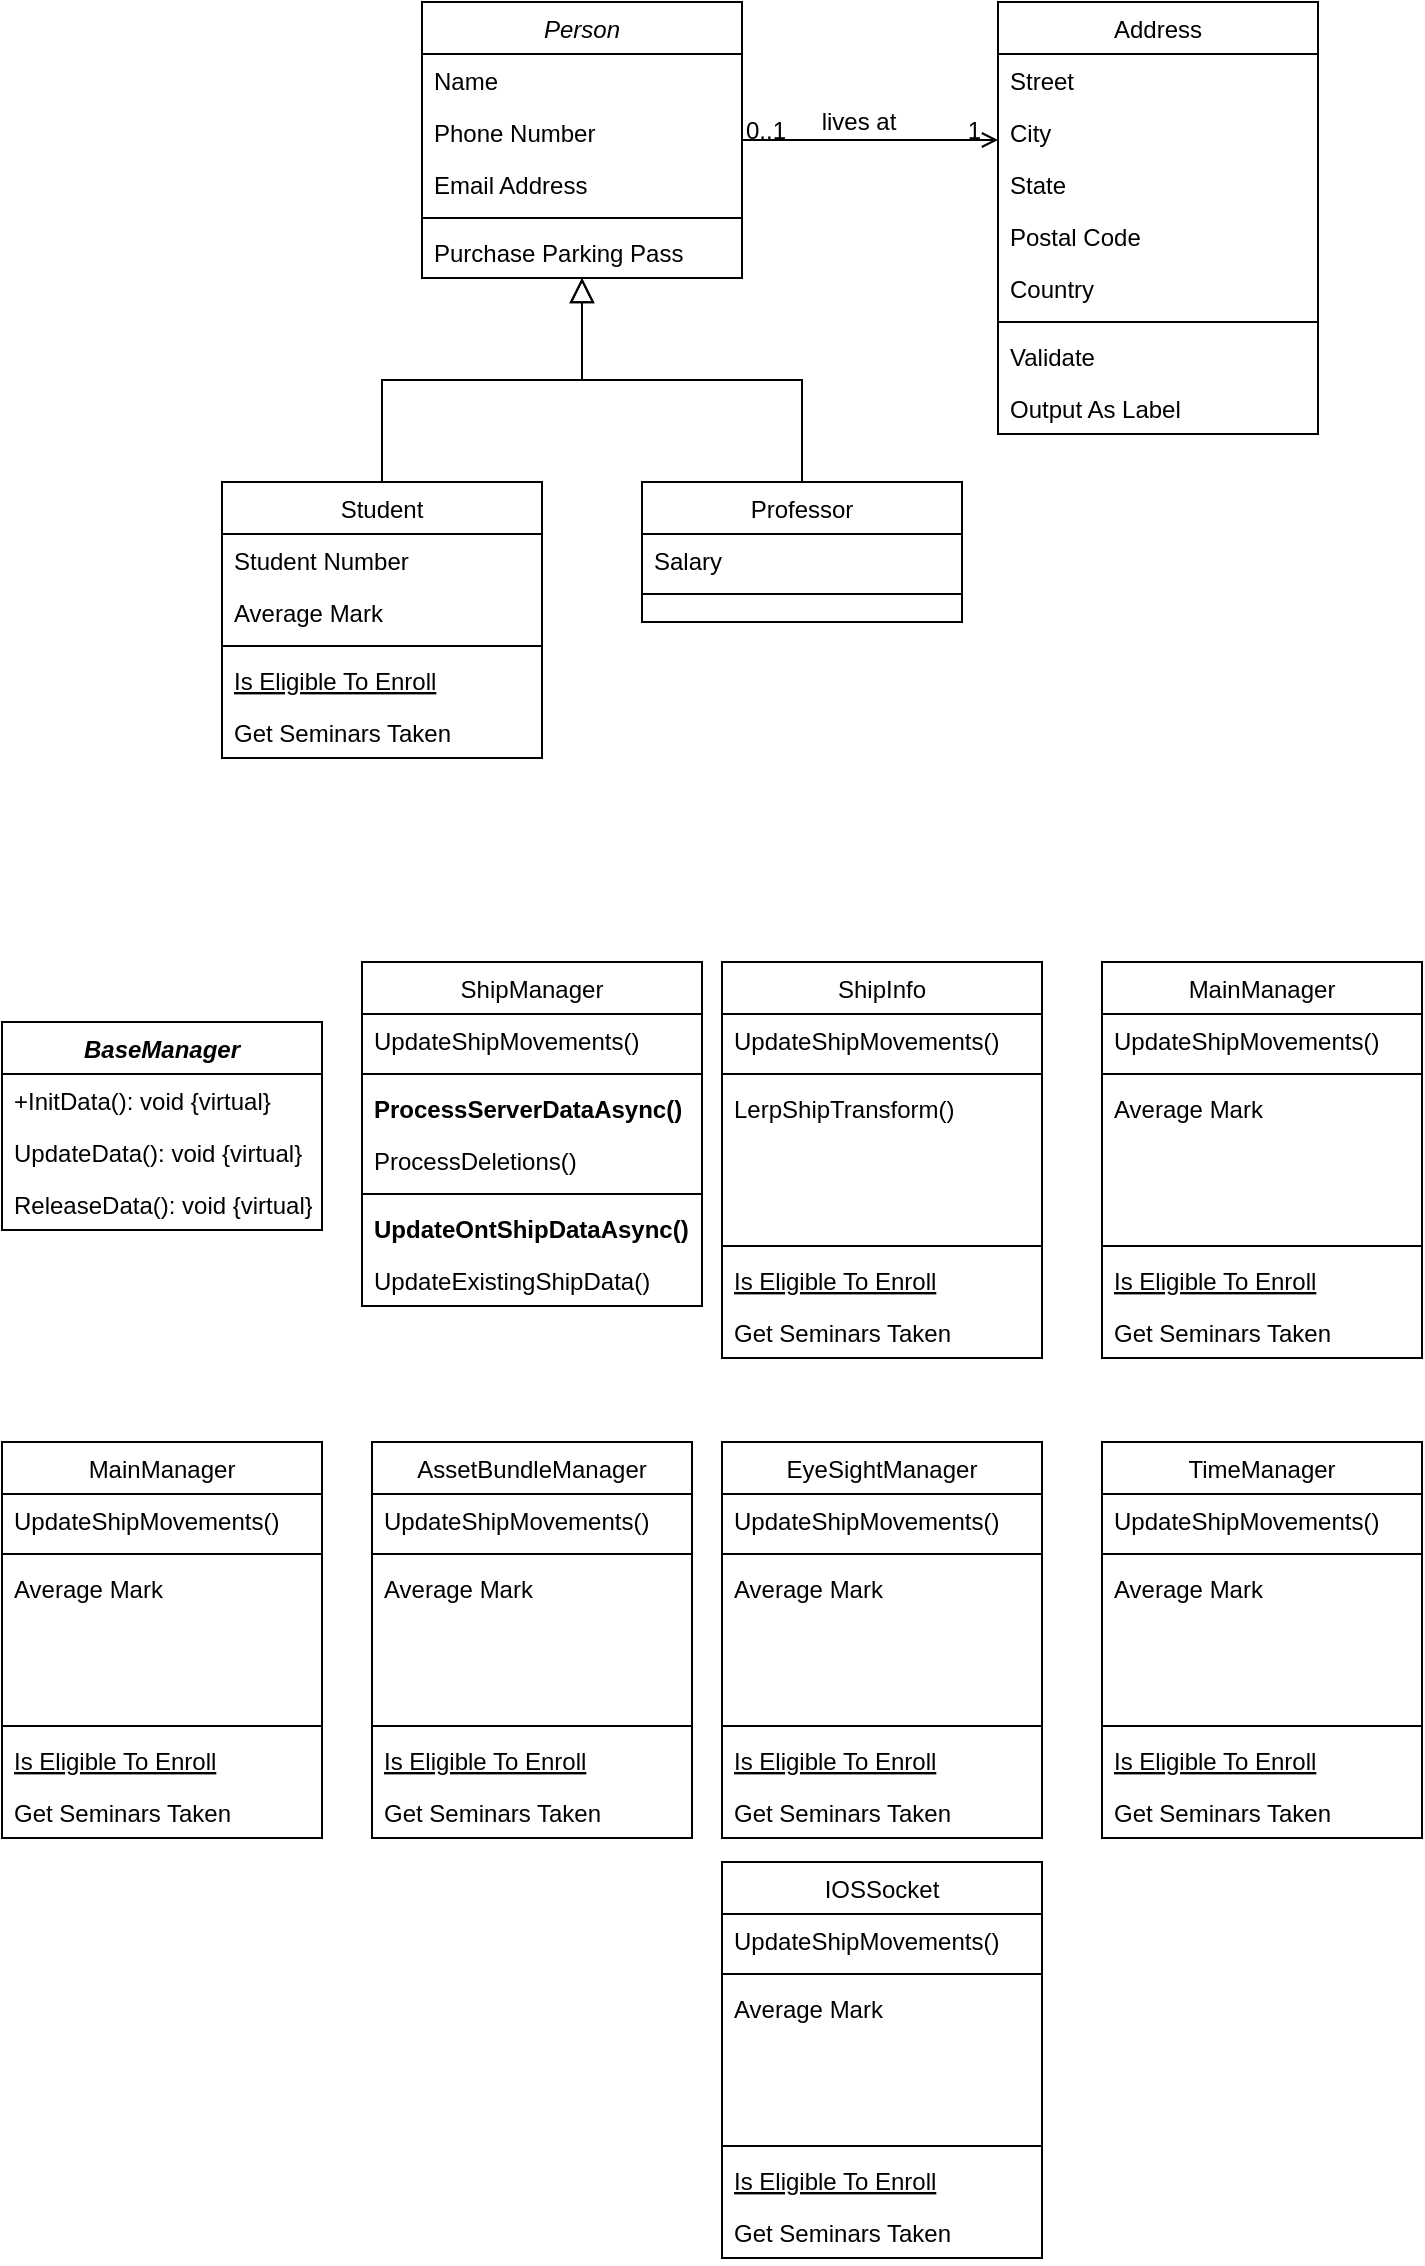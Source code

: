 <mxfile version="26.0.14">
  <diagram id="C5RBs43oDa-KdzZeNtuy" name="Page-1">
    <mxGraphModel dx="901" dy="698" grid="1" gridSize="10" guides="1" tooltips="1" connect="1" arrows="1" fold="1" page="1" pageScale="1" pageWidth="827" pageHeight="1169" math="0" shadow="0">
      <root>
        <mxCell id="WIyWlLk6GJQsqaUBKTNV-0" />
        <mxCell id="WIyWlLk6GJQsqaUBKTNV-1" parent="WIyWlLk6GJQsqaUBKTNV-0" />
        <mxCell id="zkfFHV4jXpPFQw0GAbJ--0" value="Person" style="swimlane;fontStyle=2;align=center;verticalAlign=top;childLayout=stackLayout;horizontal=1;startSize=26;horizontalStack=0;resizeParent=1;resizeLast=0;collapsible=1;marginBottom=0;rounded=0;shadow=0;strokeWidth=1;" parent="WIyWlLk6GJQsqaUBKTNV-1" vertex="1">
          <mxGeometry x="220" y="120" width="160" height="138" as="geometry">
            <mxRectangle x="230" y="140" width="160" height="26" as="alternateBounds" />
          </mxGeometry>
        </mxCell>
        <mxCell id="zkfFHV4jXpPFQw0GAbJ--1" value="Name" style="text;align=left;verticalAlign=top;spacingLeft=4;spacingRight=4;overflow=hidden;rotatable=0;points=[[0,0.5],[1,0.5]];portConstraint=eastwest;" parent="zkfFHV4jXpPFQw0GAbJ--0" vertex="1">
          <mxGeometry y="26" width="160" height="26" as="geometry" />
        </mxCell>
        <mxCell id="zkfFHV4jXpPFQw0GAbJ--2" value="Phone Number" style="text;align=left;verticalAlign=top;spacingLeft=4;spacingRight=4;overflow=hidden;rotatable=0;points=[[0,0.5],[1,0.5]];portConstraint=eastwest;rounded=0;shadow=0;html=0;" parent="zkfFHV4jXpPFQw0GAbJ--0" vertex="1">
          <mxGeometry y="52" width="160" height="26" as="geometry" />
        </mxCell>
        <mxCell id="zkfFHV4jXpPFQw0GAbJ--3" value="Email Address" style="text;align=left;verticalAlign=top;spacingLeft=4;spacingRight=4;overflow=hidden;rotatable=0;points=[[0,0.5],[1,0.5]];portConstraint=eastwest;rounded=0;shadow=0;html=0;" parent="zkfFHV4jXpPFQw0GAbJ--0" vertex="1">
          <mxGeometry y="78" width="160" height="26" as="geometry" />
        </mxCell>
        <mxCell id="zkfFHV4jXpPFQw0GAbJ--4" value="" style="line;html=1;strokeWidth=1;align=left;verticalAlign=middle;spacingTop=-1;spacingLeft=3;spacingRight=3;rotatable=0;labelPosition=right;points=[];portConstraint=eastwest;" parent="zkfFHV4jXpPFQw0GAbJ--0" vertex="1">
          <mxGeometry y="104" width="160" height="8" as="geometry" />
        </mxCell>
        <mxCell id="zkfFHV4jXpPFQw0GAbJ--5" value="Purchase Parking Pass" style="text;align=left;verticalAlign=top;spacingLeft=4;spacingRight=4;overflow=hidden;rotatable=0;points=[[0,0.5],[1,0.5]];portConstraint=eastwest;" parent="zkfFHV4jXpPFQw0GAbJ--0" vertex="1">
          <mxGeometry y="112" width="160" height="26" as="geometry" />
        </mxCell>
        <mxCell id="zkfFHV4jXpPFQw0GAbJ--6" value="Student" style="swimlane;fontStyle=0;align=center;verticalAlign=top;childLayout=stackLayout;horizontal=1;startSize=26;horizontalStack=0;resizeParent=1;resizeLast=0;collapsible=1;marginBottom=0;rounded=0;shadow=0;strokeWidth=1;" parent="WIyWlLk6GJQsqaUBKTNV-1" vertex="1">
          <mxGeometry x="120" y="360" width="160" height="138" as="geometry">
            <mxRectangle x="130" y="380" width="160" height="26" as="alternateBounds" />
          </mxGeometry>
        </mxCell>
        <mxCell id="zkfFHV4jXpPFQw0GAbJ--7" value="Student Number" style="text;align=left;verticalAlign=top;spacingLeft=4;spacingRight=4;overflow=hidden;rotatable=0;points=[[0,0.5],[1,0.5]];portConstraint=eastwest;" parent="zkfFHV4jXpPFQw0GAbJ--6" vertex="1">
          <mxGeometry y="26" width="160" height="26" as="geometry" />
        </mxCell>
        <mxCell id="zkfFHV4jXpPFQw0GAbJ--8" value="Average Mark" style="text;align=left;verticalAlign=top;spacingLeft=4;spacingRight=4;overflow=hidden;rotatable=0;points=[[0,0.5],[1,0.5]];portConstraint=eastwest;rounded=0;shadow=0;html=0;" parent="zkfFHV4jXpPFQw0GAbJ--6" vertex="1">
          <mxGeometry y="52" width="160" height="26" as="geometry" />
        </mxCell>
        <mxCell id="zkfFHV4jXpPFQw0GAbJ--9" value="" style="line;html=1;strokeWidth=1;align=left;verticalAlign=middle;spacingTop=-1;spacingLeft=3;spacingRight=3;rotatable=0;labelPosition=right;points=[];portConstraint=eastwest;" parent="zkfFHV4jXpPFQw0GAbJ--6" vertex="1">
          <mxGeometry y="78" width="160" height="8" as="geometry" />
        </mxCell>
        <mxCell id="zkfFHV4jXpPFQw0GAbJ--10" value="Is Eligible To Enroll" style="text;align=left;verticalAlign=top;spacingLeft=4;spacingRight=4;overflow=hidden;rotatable=0;points=[[0,0.5],[1,0.5]];portConstraint=eastwest;fontStyle=4" parent="zkfFHV4jXpPFQw0GAbJ--6" vertex="1">
          <mxGeometry y="86" width="160" height="26" as="geometry" />
        </mxCell>
        <mxCell id="zkfFHV4jXpPFQw0GAbJ--11" value="Get Seminars Taken" style="text;align=left;verticalAlign=top;spacingLeft=4;spacingRight=4;overflow=hidden;rotatable=0;points=[[0,0.5],[1,0.5]];portConstraint=eastwest;" parent="zkfFHV4jXpPFQw0GAbJ--6" vertex="1">
          <mxGeometry y="112" width="160" height="26" as="geometry" />
        </mxCell>
        <mxCell id="zkfFHV4jXpPFQw0GAbJ--12" value="" style="endArrow=block;endSize=10;endFill=0;shadow=0;strokeWidth=1;rounded=0;curved=0;edgeStyle=elbowEdgeStyle;elbow=vertical;" parent="WIyWlLk6GJQsqaUBKTNV-1" source="zkfFHV4jXpPFQw0GAbJ--6" target="zkfFHV4jXpPFQw0GAbJ--0" edge="1">
          <mxGeometry width="160" relative="1" as="geometry">
            <mxPoint x="200" y="203" as="sourcePoint" />
            <mxPoint x="200" y="203" as="targetPoint" />
          </mxGeometry>
        </mxCell>
        <mxCell id="zkfFHV4jXpPFQw0GAbJ--13" value="Professor" style="swimlane;fontStyle=0;align=center;verticalAlign=top;childLayout=stackLayout;horizontal=1;startSize=26;horizontalStack=0;resizeParent=1;resizeLast=0;collapsible=1;marginBottom=0;rounded=0;shadow=0;strokeWidth=1;" parent="WIyWlLk6GJQsqaUBKTNV-1" vertex="1">
          <mxGeometry x="330" y="360" width="160" height="70" as="geometry">
            <mxRectangle x="340" y="380" width="170" height="26" as="alternateBounds" />
          </mxGeometry>
        </mxCell>
        <mxCell id="zkfFHV4jXpPFQw0GAbJ--14" value="Salary" style="text;align=left;verticalAlign=top;spacingLeft=4;spacingRight=4;overflow=hidden;rotatable=0;points=[[0,0.5],[1,0.5]];portConstraint=eastwest;" parent="zkfFHV4jXpPFQw0GAbJ--13" vertex="1">
          <mxGeometry y="26" width="160" height="26" as="geometry" />
        </mxCell>
        <mxCell id="zkfFHV4jXpPFQw0GAbJ--15" value="" style="line;html=1;strokeWidth=1;align=left;verticalAlign=middle;spacingTop=-1;spacingLeft=3;spacingRight=3;rotatable=0;labelPosition=right;points=[];portConstraint=eastwest;" parent="zkfFHV4jXpPFQw0GAbJ--13" vertex="1">
          <mxGeometry y="52" width="160" height="8" as="geometry" />
        </mxCell>
        <mxCell id="zkfFHV4jXpPFQw0GAbJ--16" value="" style="endArrow=block;endSize=10;endFill=0;shadow=0;strokeWidth=1;rounded=0;curved=0;edgeStyle=elbowEdgeStyle;elbow=vertical;" parent="WIyWlLk6GJQsqaUBKTNV-1" source="zkfFHV4jXpPFQw0GAbJ--13" target="zkfFHV4jXpPFQw0GAbJ--0" edge="1">
          <mxGeometry width="160" relative="1" as="geometry">
            <mxPoint x="210" y="373" as="sourcePoint" />
            <mxPoint x="310" y="271" as="targetPoint" />
          </mxGeometry>
        </mxCell>
        <mxCell id="zkfFHV4jXpPFQw0GAbJ--17" value="Address" style="swimlane;fontStyle=0;align=center;verticalAlign=top;childLayout=stackLayout;horizontal=1;startSize=26;horizontalStack=0;resizeParent=1;resizeLast=0;collapsible=1;marginBottom=0;rounded=0;shadow=0;strokeWidth=1;" parent="WIyWlLk6GJQsqaUBKTNV-1" vertex="1">
          <mxGeometry x="508" y="120" width="160" height="216" as="geometry">
            <mxRectangle x="550" y="140" width="160" height="26" as="alternateBounds" />
          </mxGeometry>
        </mxCell>
        <mxCell id="zkfFHV4jXpPFQw0GAbJ--18" value="Street" style="text;align=left;verticalAlign=top;spacingLeft=4;spacingRight=4;overflow=hidden;rotatable=0;points=[[0,0.5],[1,0.5]];portConstraint=eastwest;" parent="zkfFHV4jXpPFQw0GAbJ--17" vertex="1">
          <mxGeometry y="26" width="160" height="26" as="geometry" />
        </mxCell>
        <mxCell id="zkfFHV4jXpPFQw0GAbJ--19" value="City" style="text;align=left;verticalAlign=top;spacingLeft=4;spacingRight=4;overflow=hidden;rotatable=0;points=[[0,0.5],[1,0.5]];portConstraint=eastwest;rounded=0;shadow=0;html=0;" parent="zkfFHV4jXpPFQw0GAbJ--17" vertex="1">
          <mxGeometry y="52" width="160" height="26" as="geometry" />
        </mxCell>
        <mxCell id="zkfFHV4jXpPFQw0GAbJ--20" value="State" style="text;align=left;verticalAlign=top;spacingLeft=4;spacingRight=4;overflow=hidden;rotatable=0;points=[[0,0.5],[1,0.5]];portConstraint=eastwest;rounded=0;shadow=0;html=0;" parent="zkfFHV4jXpPFQw0GAbJ--17" vertex="1">
          <mxGeometry y="78" width="160" height="26" as="geometry" />
        </mxCell>
        <mxCell id="zkfFHV4jXpPFQw0GAbJ--21" value="Postal Code" style="text;align=left;verticalAlign=top;spacingLeft=4;spacingRight=4;overflow=hidden;rotatable=0;points=[[0,0.5],[1,0.5]];portConstraint=eastwest;rounded=0;shadow=0;html=0;" parent="zkfFHV4jXpPFQw0GAbJ--17" vertex="1">
          <mxGeometry y="104" width="160" height="26" as="geometry" />
        </mxCell>
        <mxCell id="zkfFHV4jXpPFQw0GAbJ--22" value="Country" style="text;align=left;verticalAlign=top;spacingLeft=4;spacingRight=4;overflow=hidden;rotatable=0;points=[[0,0.5],[1,0.5]];portConstraint=eastwest;rounded=0;shadow=0;html=0;" parent="zkfFHV4jXpPFQw0GAbJ--17" vertex="1">
          <mxGeometry y="130" width="160" height="26" as="geometry" />
        </mxCell>
        <mxCell id="zkfFHV4jXpPFQw0GAbJ--23" value="" style="line;html=1;strokeWidth=1;align=left;verticalAlign=middle;spacingTop=-1;spacingLeft=3;spacingRight=3;rotatable=0;labelPosition=right;points=[];portConstraint=eastwest;" parent="zkfFHV4jXpPFQw0GAbJ--17" vertex="1">
          <mxGeometry y="156" width="160" height="8" as="geometry" />
        </mxCell>
        <mxCell id="zkfFHV4jXpPFQw0GAbJ--24" value="Validate" style="text;align=left;verticalAlign=top;spacingLeft=4;spacingRight=4;overflow=hidden;rotatable=0;points=[[0,0.5],[1,0.5]];portConstraint=eastwest;" parent="zkfFHV4jXpPFQw0GAbJ--17" vertex="1">
          <mxGeometry y="164" width="160" height="26" as="geometry" />
        </mxCell>
        <mxCell id="zkfFHV4jXpPFQw0GAbJ--25" value="Output As Label" style="text;align=left;verticalAlign=top;spacingLeft=4;spacingRight=4;overflow=hidden;rotatable=0;points=[[0,0.5],[1,0.5]];portConstraint=eastwest;" parent="zkfFHV4jXpPFQw0GAbJ--17" vertex="1">
          <mxGeometry y="190" width="160" height="26" as="geometry" />
        </mxCell>
        <mxCell id="zkfFHV4jXpPFQw0GAbJ--26" value="" style="endArrow=open;shadow=0;strokeWidth=1;rounded=0;curved=0;endFill=1;edgeStyle=elbowEdgeStyle;elbow=vertical;" parent="WIyWlLk6GJQsqaUBKTNV-1" source="zkfFHV4jXpPFQw0GAbJ--0" target="zkfFHV4jXpPFQw0GAbJ--17" edge="1">
          <mxGeometry x="0.5" y="41" relative="1" as="geometry">
            <mxPoint x="380" y="192" as="sourcePoint" />
            <mxPoint x="540" y="192" as="targetPoint" />
            <mxPoint x="-40" y="32" as="offset" />
          </mxGeometry>
        </mxCell>
        <mxCell id="zkfFHV4jXpPFQw0GAbJ--27" value="0..1" style="resizable=0;align=left;verticalAlign=bottom;labelBackgroundColor=none;fontSize=12;" parent="zkfFHV4jXpPFQw0GAbJ--26" connectable="0" vertex="1">
          <mxGeometry x="-1" relative="1" as="geometry">
            <mxPoint y="4" as="offset" />
          </mxGeometry>
        </mxCell>
        <mxCell id="zkfFHV4jXpPFQw0GAbJ--28" value="1" style="resizable=0;align=right;verticalAlign=bottom;labelBackgroundColor=none;fontSize=12;" parent="zkfFHV4jXpPFQw0GAbJ--26" connectable="0" vertex="1">
          <mxGeometry x="1" relative="1" as="geometry">
            <mxPoint x="-7" y="4" as="offset" />
          </mxGeometry>
        </mxCell>
        <mxCell id="zkfFHV4jXpPFQw0GAbJ--29" value="lives at" style="text;html=1;resizable=0;points=[];;align=center;verticalAlign=middle;labelBackgroundColor=none;rounded=0;shadow=0;strokeWidth=1;fontSize=12;" parent="zkfFHV4jXpPFQw0GAbJ--26" vertex="1" connectable="0">
          <mxGeometry x="0.5" y="49" relative="1" as="geometry">
            <mxPoint x="-38" y="40" as="offset" />
          </mxGeometry>
        </mxCell>
        <mxCell id="Alj4u0pKhrqVnWT4v8zK-0" value="ShipManager" style="swimlane;fontStyle=0;align=center;verticalAlign=top;childLayout=stackLayout;horizontal=1;startSize=26;horizontalStack=0;resizeParent=1;resizeLast=0;collapsible=1;marginBottom=0;rounded=0;shadow=0;strokeWidth=1;" vertex="1" parent="WIyWlLk6GJQsqaUBKTNV-1">
          <mxGeometry x="190" y="600" width="170" height="172" as="geometry">
            <mxRectangle x="130" y="380" width="160" height="26" as="alternateBounds" />
          </mxGeometry>
        </mxCell>
        <mxCell id="Alj4u0pKhrqVnWT4v8zK-1" value="UpdateShipMovements()" style="text;align=left;verticalAlign=top;spacingLeft=4;spacingRight=4;overflow=hidden;rotatable=0;points=[[0,0.5],[1,0.5]];portConstraint=eastwest;" vertex="1" parent="Alj4u0pKhrqVnWT4v8zK-0">
          <mxGeometry y="26" width="170" height="26" as="geometry" />
        </mxCell>
        <mxCell id="Alj4u0pKhrqVnWT4v8zK-22" value="" style="line;html=1;strokeWidth=1;align=left;verticalAlign=middle;spacingTop=-1;spacingLeft=3;spacingRight=3;rotatable=0;labelPosition=right;points=[];portConstraint=eastwest;" vertex="1" parent="Alj4u0pKhrqVnWT4v8zK-0">
          <mxGeometry y="52" width="170" height="8" as="geometry" />
        </mxCell>
        <mxCell id="Alj4u0pKhrqVnWT4v8zK-2" value="ProcessServerDataAsync()" style="text;align=left;verticalAlign=top;spacingLeft=4;spacingRight=4;overflow=hidden;rotatable=0;points=[[0,0.5],[1,0.5]];portConstraint=eastwest;rounded=0;shadow=0;html=0;fontStyle=1" vertex="1" parent="Alj4u0pKhrqVnWT4v8zK-0">
          <mxGeometry y="60" width="170" height="26" as="geometry" />
        </mxCell>
        <mxCell id="Alj4u0pKhrqVnWT4v8zK-15" value="ProcessDeletions()" style="text;align=left;verticalAlign=top;spacingLeft=4;spacingRight=4;overflow=hidden;rotatable=0;points=[[0,0.5],[1,0.5]];portConstraint=eastwest;rounded=0;shadow=0;html=0;" vertex="1" parent="Alj4u0pKhrqVnWT4v8zK-0">
          <mxGeometry y="86" width="170" height="26" as="geometry" />
        </mxCell>
        <mxCell id="Alj4u0pKhrqVnWT4v8zK-3" value="" style="line;html=1;strokeWidth=1;align=left;verticalAlign=middle;spacingTop=-1;spacingLeft=3;spacingRight=3;rotatable=0;labelPosition=right;points=[];portConstraint=eastwest;" vertex="1" parent="Alj4u0pKhrqVnWT4v8zK-0">
          <mxGeometry y="112" width="170" height="8" as="geometry" />
        </mxCell>
        <mxCell id="Alj4u0pKhrqVnWT4v8zK-16" value="UpdateOntShipDataAsync()" style="text;align=left;verticalAlign=top;spacingLeft=4;spacingRight=4;overflow=hidden;rotatable=0;points=[[0,0.5],[1,0.5]];portConstraint=eastwest;rounded=0;shadow=0;html=0;strokeColor=none;fontStyle=1" vertex="1" parent="Alj4u0pKhrqVnWT4v8zK-0">
          <mxGeometry y="120" width="170" height="26" as="geometry" />
        </mxCell>
        <mxCell id="Alj4u0pKhrqVnWT4v8zK-5" value="UpdateExistingShipData()" style="text;align=left;verticalAlign=top;spacingLeft=4;spacingRight=4;overflow=hidden;rotatable=0;points=[[0,0.5],[1,0.5]];portConstraint=eastwest;" vertex="1" parent="Alj4u0pKhrqVnWT4v8zK-0">
          <mxGeometry y="146" width="170" height="26" as="geometry" />
        </mxCell>
        <mxCell id="Alj4u0pKhrqVnWT4v8zK-23" value="ShipInfo" style="swimlane;fontStyle=0;align=center;verticalAlign=top;childLayout=stackLayout;horizontal=1;startSize=26;horizontalStack=0;resizeParent=1;resizeLast=0;collapsible=1;marginBottom=0;rounded=0;shadow=0;strokeWidth=1;" vertex="1" parent="WIyWlLk6GJQsqaUBKTNV-1">
          <mxGeometry x="370" y="600" width="160" height="198" as="geometry">
            <mxRectangle x="370" y="600" width="160" height="26" as="alternateBounds" />
          </mxGeometry>
        </mxCell>
        <mxCell id="Alj4u0pKhrqVnWT4v8zK-24" value="UpdateShipMovements()" style="text;align=left;verticalAlign=top;spacingLeft=4;spacingRight=4;overflow=hidden;rotatable=0;points=[[0,0.5],[1,0.5]];portConstraint=eastwest;" vertex="1" parent="Alj4u0pKhrqVnWT4v8zK-23">
          <mxGeometry y="26" width="160" height="26" as="geometry" />
        </mxCell>
        <mxCell id="Alj4u0pKhrqVnWT4v8zK-25" value="" style="line;html=1;strokeWidth=1;align=left;verticalAlign=middle;spacingTop=-1;spacingLeft=3;spacingRight=3;rotatable=0;labelPosition=right;points=[];portConstraint=eastwest;" vertex="1" parent="Alj4u0pKhrqVnWT4v8zK-23">
          <mxGeometry y="52" width="160" height="8" as="geometry" />
        </mxCell>
        <mxCell id="Alj4u0pKhrqVnWT4v8zK-26" value="LerpShipTransform()" style="text;align=left;verticalAlign=top;spacingLeft=4;spacingRight=4;overflow=hidden;rotatable=0;points=[[0,0.5],[1,0.5]];portConstraint=eastwest;rounded=0;shadow=0;html=0;" vertex="1" parent="Alj4u0pKhrqVnWT4v8zK-23">
          <mxGeometry y="60" width="160" height="26" as="geometry" />
        </mxCell>
        <mxCell id="Alj4u0pKhrqVnWT4v8zK-27" style="text;align=left;verticalAlign=top;spacingLeft=4;spacingRight=4;overflow=hidden;rotatable=0;points=[[0,0.5],[1,0.5]];portConstraint=eastwest;rounded=0;shadow=0;html=0;" vertex="1" parent="Alj4u0pKhrqVnWT4v8zK-23">
          <mxGeometry y="86" width="160" height="26" as="geometry" />
        </mxCell>
        <mxCell id="Alj4u0pKhrqVnWT4v8zK-28" style="text;align=left;verticalAlign=top;spacingLeft=4;spacingRight=4;overflow=hidden;rotatable=0;points=[[0,0.5],[1,0.5]];portConstraint=eastwest;rounded=0;shadow=0;html=0;" vertex="1" parent="Alj4u0pKhrqVnWT4v8zK-23">
          <mxGeometry y="112" width="160" height="26" as="geometry" />
        </mxCell>
        <mxCell id="Alj4u0pKhrqVnWT4v8zK-29" value="" style="line;html=1;strokeWidth=1;align=left;verticalAlign=middle;spacingTop=-1;spacingLeft=3;spacingRight=3;rotatable=0;labelPosition=right;points=[];portConstraint=eastwest;" vertex="1" parent="Alj4u0pKhrqVnWT4v8zK-23">
          <mxGeometry y="138" width="160" height="8" as="geometry" />
        </mxCell>
        <mxCell id="Alj4u0pKhrqVnWT4v8zK-30" value="Is Eligible To Enroll" style="text;align=left;verticalAlign=top;spacingLeft=4;spacingRight=4;overflow=hidden;rotatable=0;points=[[0,0.5],[1,0.5]];portConstraint=eastwest;fontStyle=4" vertex="1" parent="Alj4u0pKhrqVnWT4v8zK-23">
          <mxGeometry y="146" width="160" height="26" as="geometry" />
        </mxCell>
        <mxCell id="Alj4u0pKhrqVnWT4v8zK-31" value="Get Seminars Taken" style="text;align=left;verticalAlign=top;spacingLeft=4;spacingRight=4;overflow=hidden;rotatable=0;points=[[0,0.5],[1,0.5]];portConstraint=eastwest;" vertex="1" parent="Alj4u0pKhrqVnWT4v8zK-23">
          <mxGeometry y="172" width="160" height="26" as="geometry" />
        </mxCell>
        <mxCell id="Alj4u0pKhrqVnWT4v8zK-32" value="MainManager" style="swimlane;fontStyle=0;align=center;verticalAlign=top;childLayout=stackLayout;horizontal=1;startSize=26;horizontalStack=0;resizeParent=1;resizeLast=0;collapsible=1;marginBottom=0;rounded=0;shadow=0;strokeWidth=1;" vertex="1" parent="WIyWlLk6GJQsqaUBKTNV-1">
          <mxGeometry x="560" y="600" width="160" height="198" as="geometry">
            <mxRectangle x="130" y="380" width="160" height="26" as="alternateBounds" />
          </mxGeometry>
        </mxCell>
        <mxCell id="Alj4u0pKhrqVnWT4v8zK-33" value="UpdateShipMovements()" style="text;align=left;verticalAlign=top;spacingLeft=4;spacingRight=4;overflow=hidden;rotatable=0;points=[[0,0.5],[1,0.5]];portConstraint=eastwest;" vertex="1" parent="Alj4u0pKhrqVnWT4v8zK-32">
          <mxGeometry y="26" width="160" height="26" as="geometry" />
        </mxCell>
        <mxCell id="Alj4u0pKhrqVnWT4v8zK-34" value="" style="line;html=1;strokeWidth=1;align=left;verticalAlign=middle;spacingTop=-1;spacingLeft=3;spacingRight=3;rotatable=0;labelPosition=right;points=[];portConstraint=eastwest;" vertex="1" parent="Alj4u0pKhrqVnWT4v8zK-32">
          <mxGeometry y="52" width="160" height="8" as="geometry" />
        </mxCell>
        <mxCell id="Alj4u0pKhrqVnWT4v8zK-35" value="Average Mark" style="text;align=left;verticalAlign=top;spacingLeft=4;spacingRight=4;overflow=hidden;rotatable=0;points=[[0,0.5],[1,0.5]];portConstraint=eastwest;rounded=0;shadow=0;html=0;" vertex="1" parent="Alj4u0pKhrqVnWT4v8zK-32">
          <mxGeometry y="60" width="160" height="26" as="geometry" />
        </mxCell>
        <mxCell id="Alj4u0pKhrqVnWT4v8zK-36" style="text;align=left;verticalAlign=top;spacingLeft=4;spacingRight=4;overflow=hidden;rotatable=0;points=[[0,0.5],[1,0.5]];portConstraint=eastwest;rounded=0;shadow=0;html=0;" vertex="1" parent="Alj4u0pKhrqVnWT4v8zK-32">
          <mxGeometry y="86" width="160" height="26" as="geometry" />
        </mxCell>
        <mxCell id="Alj4u0pKhrqVnWT4v8zK-37" style="text;align=left;verticalAlign=top;spacingLeft=4;spacingRight=4;overflow=hidden;rotatable=0;points=[[0,0.5],[1,0.5]];portConstraint=eastwest;rounded=0;shadow=0;html=0;" vertex="1" parent="Alj4u0pKhrqVnWT4v8zK-32">
          <mxGeometry y="112" width="160" height="26" as="geometry" />
        </mxCell>
        <mxCell id="Alj4u0pKhrqVnWT4v8zK-38" value="" style="line;html=1;strokeWidth=1;align=left;verticalAlign=middle;spacingTop=-1;spacingLeft=3;spacingRight=3;rotatable=0;labelPosition=right;points=[];portConstraint=eastwest;" vertex="1" parent="Alj4u0pKhrqVnWT4v8zK-32">
          <mxGeometry y="138" width="160" height="8" as="geometry" />
        </mxCell>
        <mxCell id="Alj4u0pKhrqVnWT4v8zK-39" value="Is Eligible To Enroll" style="text;align=left;verticalAlign=top;spacingLeft=4;spacingRight=4;overflow=hidden;rotatable=0;points=[[0,0.5],[1,0.5]];portConstraint=eastwest;fontStyle=4" vertex="1" parent="Alj4u0pKhrqVnWT4v8zK-32">
          <mxGeometry y="146" width="160" height="26" as="geometry" />
        </mxCell>
        <mxCell id="Alj4u0pKhrqVnWT4v8zK-40" value="Get Seminars Taken" style="text;align=left;verticalAlign=top;spacingLeft=4;spacingRight=4;overflow=hidden;rotatable=0;points=[[0,0.5],[1,0.5]];portConstraint=eastwest;" vertex="1" parent="Alj4u0pKhrqVnWT4v8zK-32">
          <mxGeometry y="172" width="160" height="26" as="geometry" />
        </mxCell>
        <mxCell id="Alj4u0pKhrqVnWT4v8zK-43" value="BaseManager" style="swimlane;fontStyle=3;align=center;verticalAlign=top;childLayout=stackLayout;horizontal=1;startSize=26;horizontalStack=0;resizeParent=1;resizeLast=0;collapsible=1;marginBottom=0;rounded=0;shadow=0;strokeWidth=1;" vertex="1" parent="WIyWlLk6GJQsqaUBKTNV-1">
          <mxGeometry x="10" y="630" width="160" height="104" as="geometry">
            <mxRectangle x="130" y="380" width="160" height="26" as="alternateBounds" />
          </mxGeometry>
        </mxCell>
        <mxCell id="Alj4u0pKhrqVnWT4v8zK-44" value="+InitData(): void {virtual} " style="text;align=left;verticalAlign=top;spacingLeft=4;spacingRight=4;overflow=hidden;rotatable=0;points=[[0,0.5],[1,0.5]];portConstraint=eastwest;" vertex="1" parent="Alj4u0pKhrqVnWT4v8zK-43">
          <mxGeometry y="26" width="160" height="26" as="geometry" />
        </mxCell>
        <mxCell id="Alj4u0pKhrqVnWT4v8zK-46" value="UpdateData(): void {virtual}" style="text;align=left;verticalAlign=top;spacingLeft=4;spacingRight=4;overflow=hidden;rotatable=0;points=[[0,0.5],[1,0.5]];portConstraint=eastwest;rounded=0;shadow=0;html=0;" vertex="1" parent="Alj4u0pKhrqVnWT4v8zK-43">
          <mxGeometry y="52" width="160" height="26" as="geometry" />
        </mxCell>
        <mxCell id="Alj4u0pKhrqVnWT4v8zK-51" value="ReleaseData(): void {virtual}" style="text;align=left;verticalAlign=top;spacingLeft=4;spacingRight=4;overflow=hidden;rotatable=0;points=[[0,0.5],[1,0.5]];portConstraint=eastwest;" vertex="1" parent="Alj4u0pKhrqVnWT4v8zK-43">
          <mxGeometry y="78" width="160" height="26" as="geometry" />
        </mxCell>
        <mxCell id="Alj4u0pKhrqVnWT4v8zK-52" value="MainManager" style="swimlane;fontStyle=0;align=center;verticalAlign=top;childLayout=stackLayout;horizontal=1;startSize=26;horizontalStack=0;resizeParent=1;resizeLast=0;collapsible=1;marginBottom=0;rounded=0;shadow=0;strokeWidth=1;" vertex="1" parent="WIyWlLk6GJQsqaUBKTNV-1">
          <mxGeometry x="10" y="840" width="160" height="198" as="geometry">
            <mxRectangle x="130" y="380" width="160" height="26" as="alternateBounds" />
          </mxGeometry>
        </mxCell>
        <mxCell id="Alj4u0pKhrqVnWT4v8zK-53" value="UpdateShipMovements()" style="text;align=left;verticalAlign=top;spacingLeft=4;spacingRight=4;overflow=hidden;rotatable=0;points=[[0,0.5],[1,0.5]];portConstraint=eastwest;" vertex="1" parent="Alj4u0pKhrqVnWT4v8zK-52">
          <mxGeometry y="26" width="160" height="26" as="geometry" />
        </mxCell>
        <mxCell id="Alj4u0pKhrqVnWT4v8zK-54" value="" style="line;html=1;strokeWidth=1;align=left;verticalAlign=middle;spacingTop=-1;spacingLeft=3;spacingRight=3;rotatable=0;labelPosition=right;points=[];portConstraint=eastwest;" vertex="1" parent="Alj4u0pKhrqVnWT4v8zK-52">
          <mxGeometry y="52" width="160" height="8" as="geometry" />
        </mxCell>
        <mxCell id="Alj4u0pKhrqVnWT4v8zK-55" value="Average Mark" style="text;align=left;verticalAlign=top;spacingLeft=4;spacingRight=4;overflow=hidden;rotatable=0;points=[[0,0.5],[1,0.5]];portConstraint=eastwest;rounded=0;shadow=0;html=0;" vertex="1" parent="Alj4u0pKhrqVnWT4v8zK-52">
          <mxGeometry y="60" width="160" height="26" as="geometry" />
        </mxCell>
        <mxCell id="Alj4u0pKhrqVnWT4v8zK-56" style="text;align=left;verticalAlign=top;spacingLeft=4;spacingRight=4;overflow=hidden;rotatable=0;points=[[0,0.5],[1,0.5]];portConstraint=eastwest;rounded=0;shadow=0;html=0;" vertex="1" parent="Alj4u0pKhrqVnWT4v8zK-52">
          <mxGeometry y="86" width="160" height="26" as="geometry" />
        </mxCell>
        <mxCell id="Alj4u0pKhrqVnWT4v8zK-57" style="text;align=left;verticalAlign=top;spacingLeft=4;spacingRight=4;overflow=hidden;rotatable=0;points=[[0,0.5],[1,0.5]];portConstraint=eastwest;rounded=0;shadow=0;html=0;" vertex="1" parent="Alj4u0pKhrqVnWT4v8zK-52">
          <mxGeometry y="112" width="160" height="26" as="geometry" />
        </mxCell>
        <mxCell id="Alj4u0pKhrqVnWT4v8zK-58" value="" style="line;html=1;strokeWidth=1;align=left;verticalAlign=middle;spacingTop=-1;spacingLeft=3;spacingRight=3;rotatable=0;labelPosition=right;points=[];portConstraint=eastwest;" vertex="1" parent="Alj4u0pKhrqVnWT4v8zK-52">
          <mxGeometry y="138" width="160" height="8" as="geometry" />
        </mxCell>
        <mxCell id="Alj4u0pKhrqVnWT4v8zK-59" value="Is Eligible To Enroll" style="text;align=left;verticalAlign=top;spacingLeft=4;spacingRight=4;overflow=hidden;rotatable=0;points=[[0,0.5],[1,0.5]];portConstraint=eastwest;fontStyle=4" vertex="1" parent="Alj4u0pKhrqVnWT4v8zK-52">
          <mxGeometry y="146" width="160" height="26" as="geometry" />
        </mxCell>
        <mxCell id="Alj4u0pKhrqVnWT4v8zK-60" value="Get Seminars Taken" style="text;align=left;verticalAlign=top;spacingLeft=4;spacingRight=4;overflow=hidden;rotatable=0;points=[[0,0.5],[1,0.5]];portConstraint=eastwest;" vertex="1" parent="Alj4u0pKhrqVnWT4v8zK-52">
          <mxGeometry y="172" width="160" height="26" as="geometry" />
        </mxCell>
        <mxCell id="Alj4u0pKhrqVnWT4v8zK-61" value="AssetBundleManager" style="swimlane;fontStyle=0;align=center;verticalAlign=top;childLayout=stackLayout;horizontal=1;startSize=26;horizontalStack=0;resizeParent=1;resizeLast=0;collapsible=1;marginBottom=0;rounded=0;shadow=0;strokeWidth=1;" vertex="1" parent="WIyWlLk6GJQsqaUBKTNV-1">
          <mxGeometry x="195" y="840" width="160" height="198" as="geometry">
            <mxRectangle x="130" y="380" width="160" height="26" as="alternateBounds" />
          </mxGeometry>
        </mxCell>
        <mxCell id="Alj4u0pKhrqVnWT4v8zK-62" value="UpdateShipMovements()" style="text;align=left;verticalAlign=top;spacingLeft=4;spacingRight=4;overflow=hidden;rotatable=0;points=[[0,0.5],[1,0.5]];portConstraint=eastwest;" vertex="1" parent="Alj4u0pKhrqVnWT4v8zK-61">
          <mxGeometry y="26" width="160" height="26" as="geometry" />
        </mxCell>
        <mxCell id="Alj4u0pKhrqVnWT4v8zK-63" value="" style="line;html=1;strokeWidth=1;align=left;verticalAlign=middle;spacingTop=-1;spacingLeft=3;spacingRight=3;rotatable=0;labelPosition=right;points=[];portConstraint=eastwest;" vertex="1" parent="Alj4u0pKhrqVnWT4v8zK-61">
          <mxGeometry y="52" width="160" height="8" as="geometry" />
        </mxCell>
        <mxCell id="Alj4u0pKhrqVnWT4v8zK-64" value="Average Mark" style="text;align=left;verticalAlign=top;spacingLeft=4;spacingRight=4;overflow=hidden;rotatable=0;points=[[0,0.5],[1,0.5]];portConstraint=eastwest;rounded=0;shadow=0;html=0;" vertex="1" parent="Alj4u0pKhrqVnWT4v8zK-61">
          <mxGeometry y="60" width="160" height="26" as="geometry" />
        </mxCell>
        <mxCell id="Alj4u0pKhrqVnWT4v8zK-65" style="text;align=left;verticalAlign=top;spacingLeft=4;spacingRight=4;overflow=hidden;rotatable=0;points=[[0,0.5],[1,0.5]];portConstraint=eastwest;rounded=0;shadow=0;html=0;" vertex="1" parent="Alj4u0pKhrqVnWT4v8zK-61">
          <mxGeometry y="86" width="160" height="26" as="geometry" />
        </mxCell>
        <mxCell id="Alj4u0pKhrqVnWT4v8zK-66" style="text;align=left;verticalAlign=top;spacingLeft=4;spacingRight=4;overflow=hidden;rotatable=0;points=[[0,0.5],[1,0.5]];portConstraint=eastwest;rounded=0;shadow=0;html=0;" vertex="1" parent="Alj4u0pKhrqVnWT4v8zK-61">
          <mxGeometry y="112" width="160" height="26" as="geometry" />
        </mxCell>
        <mxCell id="Alj4u0pKhrqVnWT4v8zK-67" value="" style="line;html=1;strokeWidth=1;align=left;verticalAlign=middle;spacingTop=-1;spacingLeft=3;spacingRight=3;rotatable=0;labelPosition=right;points=[];portConstraint=eastwest;" vertex="1" parent="Alj4u0pKhrqVnWT4v8zK-61">
          <mxGeometry y="138" width="160" height="8" as="geometry" />
        </mxCell>
        <mxCell id="Alj4u0pKhrqVnWT4v8zK-68" value="Is Eligible To Enroll" style="text;align=left;verticalAlign=top;spacingLeft=4;spacingRight=4;overflow=hidden;rotatable=0;points=[[0,0.5],[1,0.5]];portConstraint=eastwest;fontStyle=4" vertex="1" parent="Alj4u0pKhrqVnWT4v8zK-61">
          <mxGeometry y="146" width="160" height="26" as="geometry" />
        </mxCell>
        <mxCell id="Alj4u0pKhrqVnWT4v8zK-69" value="Get Seminars Taken" style="text;align=left;verticalAlign=top;spacingLeft=4;spacingRight=4;overflow=hidden;rotatable=0;points=[[0,0.5],[1,0.5]];portConstraint=eastwest;" vertex="1" parent="Alj4u0pKhrqVnWT4v8zK-61">
          <mxGeometry y="172" width="160" height="26" as="geometry" />
        </mxCell>
        <mxCell id="Alj4u0pKhrqVnWT4v8zK-70" value="EyeSightManager" style="swimlane;fontStyle=0;align=center;verticalAlign=top;childLayout=stackLayout;horizontal=1;startSize=26;horizontalStack=0;resizeParent=1;resizeLast=0;collapsible=1;marginBottom=0;rounded=0;shadow=0;strokeWidth=1;" vertex="1" parent="WIyWlLk6GJQsqaUBKTNV-1">
          <mxGeometry x="370" y="840" width="160" height="198" as="geometry">
            <mxRectangle x="130" y="380" width="160" height="26" as="alternateBounds" />
          </mxGeometry>
        </mxCell>
        <mxCell id="Alj4u0pKhrqVnWT4v8zK-71" value="UpdateShipMovements()" style="text;align=left;verticalAlign=top;spacingLeft=4;spacingRight=4;overflow=hidden;rotatable=0;points=[[0,0.5],[1,0.5]];portConstraint=eastwest;" vertex="1" parent="Alj4u0pKhrqVnWT4v8zK-70">
          <mxGeometry y="26" width="160" height="26" as="geometry" />
        </mxCell>
        <mxCell id="Alj4u0pKhrqVnWT4v8zK-72" value="" style="line;html=1;strokeWidth=1;align=left;verticalAlign=middle;spacingTop=-1;spacingLeft=3;spacingRight=3;rotatable=0;labelPosition=right;points=[];portConstraint=eastwest;" vertex="1" parent="Alj4u0pKhrqVnWT4v8zK-70">
          <mxGeometry y="52" width="160" height="8" as="geometry" />
        </mxCell>
        <mxCell id="Alj4u0pKhrqVnWT4v8zK-73" value="Average Mark" style="text;align=left;verticalAlign=top;spacingLeft=4;spacingRight=4;overflow=hidden;rotatable=0;points=[[0,0.5],[1,0.5]];portConstraint=eastwest;rounded=0;shadow=0;html=0;" vertex="1" parent="Alj4u0pKhrqVnWT4v8zK-70">
          <mxGeometry y="60" width="160" height="26" as="geometry" />
        </mxCell>
        <mxCell id="Alj4u0pKhrqVnWT4v8zK-74" style="text;align=left;verticalAlign=top;spacingLeft=4;spacingRight=4;overflow=hidden;rotatable=0;points=[[0,0.5],[1,0.5]];portConstraint=eastwest;rounded=0;shadow=0;html=0;" vertex="1" parent="Alj4u0pKhrqVnWT4v8zK-70">
          <mxGeometry y="86" width="160" height="26" as="geometry" />
        </mxCell>
        <mxCell id="Alj4u0pKhrqVnWT4v8zK-75" style="text;align=left;verticalAlign=top;spacingLeft=4;spacingRight=4;overflow=hidden;rotatable=0;points=[[0,0.5],[1,0.5]];portConstraint=eastwest;rounded=0;shadow=0;html=0;" vertex="1" parent="Alj4u0pKhrqVnWT4v8zK-70">
          <mxGeometry y="112" width="160" height="26" as="geometry" />
        </mxCell>
        <mxCell id="Alj4u0pKhrqVnWT4v8zK-76" value="" style="line;html=1;strokeWidth=1;align=left;verticalAlign=middle;spacingTop=-1;spacingLeft=3;spacingRight=3;rotatable=0;labelPosition=right;points=[];portConstraint=eastwest;" vertex="1" parent="Alj4u0pKhrqVnWT4v8zK-70">
          <mxGeometry y="138" width="160" height="8" as="geometry" />
        </mxCell>
        <mxCell id="Alj4u0pKhrqVnWT4v8zK-77" value="Is Eligible To Enroll" style="text;align=left;verticalAlign=top;spacingLeft=4;spacingRight=4;overflow=hidden;rotatable=0;points=[[0,0.5],[1,0.5]];portConstraint=eastwest;fontStyle=4" vertex="1" parent="Alj4u0pKhrqVnWT4v8zK-70">
          <mxGeometry y="146" width="160" height="26" as="geometry" />
        </mxCell>
        <mxCell id="Alj4u0pKhrqVnWT4v8zK-78" value="Get Seminars Taken" style="text;align=left;verticalAlign=top;spacingLeft=4;spacingRight=4;overflow=hidden;rotatable=0;points=[[0,0.5],[1,0.5]];portConstraint=eastwest;" vertex="1" parent="Alj4u0pKhrqVnWT4v8zK-70">
          <mxGeometry y="172" width="160" height="26" as="geometry" />
        </mxCell>
        <mxCell id="Alj4u0pKhrqVnWT4v8zK-79" value="TimeManager" style="swimlane;fontStyle=0;align=center;verticalAlign=top;childLayout=stackLayout;horizontal=1;startSize=26;horizontalStack=0;resizeParent=1;resizeLast=0;collapsible=1;marginBottom=0;rounded=0;shadow=0;strokeWidth=1;" vertex="1" parent="WIyWlLk6GJQsqaUBKTNV-1">
          <mxGeometry x="560" y="840" width="160" height="198" as="geometry">
            <mxRectangle x="130" y="380" width="160" height="26" as="alternateBounds" />
          </mxGeometry>
        </mxCell>
        <mxCell id="Alj4u0pKhrqVnWT4v8zK-80" value="UpdateShipMovements()" style="text;align=left;verticalAlign=top;spacingLeft=4;spacingRight=4;overflow=hidden;rotatable=0;points=[[0,0.5],[1,0.5]];portConstraint=eastwest;" vertex="1" parent="Alj4u0pKhrqVnWT4v8zK-79">
          <mxGeometry y="26" width="160" height="26" as="geometry" />
        </mxCell>
        <mxCell id="Alj4u0pKhrqVnWT4v8zK-81" value="" style="line;html=1;strokeWidth=1;align=left;verticalAlign=middle;spacingTop=-1;spacingLeft=3;spacingRight=3;rotatable=0;labelPosition=right;points=[];portConstraint=eastwest;" vertex="1" parent="Alj4u0pKhrqVnWT4v8zK-79">
          <mxGeometry y="52" width="160" height="8" as="geometry" />
        </mxCell>
        <mxCell id="Alj4u0pKhrqVnWT4v8zK-82" value="Average Mark" style="text;align=left;verticalAlign=top;spacingLeft=4;spacingRight=4;overflow=hidden;rotatable=0;points=[[0,0.5],[1,0.5]];portConstraint=eastwest;rounded=0;shadow=0;html=0;" vertex="1" parent="Alj4u0pKhrqVnWT4v8zK-79">
          <mxGeometry y="60" width="160" height="26" as="geometry" />
        </mxCell>
        <mxCell id="Alj4u0pKhrqVnWT4v8zK-83" style="text;align=left;verticalAlign=top;spacingLeft=4;spacingRight=4;overflow=hidden;rotatable=0;points=[[0,0.5],[1,0.5]];portConstraint=eastwest;rounded=0;shadow=0;html=0;" vertex="1" parent="Alj4u0pKhrqVnWT4v8zK-79">
          <mxGeometry y="86" width="160" height="26" as="geometry" />
        </mxCell>
        <mxCell id="Alj4u0pKhrqVnWT4v8zK-84" style="text;align=left;verticalAlign=top;spacingLeft=4;spacingRight=4;overflow=hidden;rotatable=0;points=[[0,0.5],[1,0.5]];portConstraint=eastwest;rounded=0;shadow=0;html=0;" vertex="1" parent="Alj4u0pKhrqVnWT4v8zK-79">
          <mxGeometry y="112" width="160" height="26" as="geometry" />
        </mxCell>
        <mxCell id="Alj4u0pKhrqVnWT4v8zK-85" value="" style="line;html=1;strokeWidth=1;align=left;verticalAlign=middle;spacingTop=-1;spacingLeft=3;spacingRight=3;rotatable=0;labelPosition=right;points=[];portConstraint=eastwest;" vertex="1" parent="Alj4u0pKhrqVnWT4v8zK-79">
          <mxGeometry y="138" width="160" height="8" as="geometry" />
        </mxCell>
        <mxCell id="Alj4u0pKhrqVnWT4v8zK-86" value="Is Eligible To Enroll" style="text;align=left;verticalAlign=top;spacingLeft=4;spacingRight=4;overflow=hidden;rotatable=0;points=[[0,0.5],[1,0.5]];portConstraint=eastwest;fontStyle=4" vertex="1" parent="Alj4u0pKhrqVnWT4v8zK-79">
          <mxGeometry y="146" width="160" height="26" as="geometry" />
        </mxCell>
        <mxCell id="Alj4u0pKhrqVnWT4v8zK-87" value="Get Seminars Taken" style="text;align=left;verticalAlign=top;spacingLeft=4;spacingRight=4;overflow=hidden;rotatable=0;points=[[0,0.5],[1,0.5]];portConstraint=eastwest;" vertex="1" parent="Alj4u0pKhrqVnWT4v8zK-79">
          <mxGeometry y="172" width="160" height="26" as="geometry" />
        </mxCell>
        <mxCell id="Alj4u0pKhrqVnWT4v8zK-103" value="IOSSocket" style="swimlane;fontStyle=0;align=center;verticalAlign=top;childLayout=stackLayout;horizontal=1;startSize=26;horizontalStack=0;resizeParent=1;resizeLast=0;collapsible=1;marginBottom=0;rounded=0;shadow=0;strokeWidth=1;" vertex="1" parent="WIyWlLk6GJQsqaUBKTNV-1">
          <mxGeometry x="370" y="1050" width="160" height="198" as="geometry">
            <mxRectangle x="130" y="380" width="160" height="26" as="alternateBounds" />
          </mxGeometry>
        </mxCell>
        <mxCell id="Alj4u0pKhrqVnWT4v8zK-104" value="UpdateShipMovements()" style="text;align=left;verticalAlign=top;spacingLeft=4;spacingRight=4;overflow=hidden;rotatable=0;points=[[0,0.5],[1,0.5]];portConstraint=eastwest;" vertex="1" parent="Alj4u0pKhrqVnWT4v8zK-103">
          <mxGeometry y="26" width="160" height="26" as="geometry" />
        </mxCell>
        <mxCell id="Alj4u0pKhrqVnWT4v8zK-105" value="" style="line;html=1;strokeWidth=1;align=left;verticalAlign=middle;spacingTop=-1;spacingLeft=3;spacingRight=3;rotatable=0;labelPosition=right;points=[];portConstraint=eastwest;" vertex="1" parent="Alj4u0pKhrqVnWT4v8zK-103">
          <mxGeometry y="52" width="160" height="8" as="geometry" />
        </mxCell>
        <mxCell id="Alj4u0pKhrqVnWT4v8zK-106" value="Average Mark" style="text;align=left;verticalAlign=top;spacingLeft=4;spacingRight=4;overflow=hidden;rotatable=0;points=[[0,0.5],[1,0.5]];portConstraint=eastwest;rounded=0;shadow=0;html=0;" vertex="1" parent="Alj4u0pKhrqVnWT4v8zK-103">
          <mxGeometry y="60" width="160" height="26" as="geometry" />
        </mxCell>
        <mxCell id="Alj4u0pKhrqVnWT4v8zK-107" style="text;align=left;verticalAlign=top;spacingLeft=4;spacingRight=4;overflow=hidden;rotatable=0;points=[[0,0.5],[1,0.5]];portConstraint=eastwest;rounded=0;shadow=0;html=0;" vertex="1" parent="Alj4u0pKhrqVnWT4v8zK-103">
          <mxGeometry y="86" width="160" height="26" as="geometry" />
        </mxCell>
        <mxCell id="Alj4u0pKhrqVnWT4v8zK-108" style="text;align=left;verticalAlign=top;spacingLeft=4;spacingRight=4;overflow=hidden;rotatable=0;points=[[0,0.5],[1,0.5]];portConstraint=eastwest;rounded=0;shadow=0;html=0;" vertex="1" parent="Alj4u0pKhrqVnWT4v8zK-103">
          <mxGeometry y="112" width="160" height="26" as="geometry" />
        </mxCell>
        <mxCell id="Alj4u0pKhrqVnWT4v8zK-109" value="" style="line;html=1;strokeWidth=1;align=left;verticalAlign=middle;spacingTop=-1;spacingLeft=3;spacingRight=3;rotatable=0;labelPosition=right;points=[];portConstraint=eastwest;" vertex="1" parent="Alj4u0pKhrqVnWT4v8zK-103">
          <mxGeometry y="138" width="160" height="8" as="geometry" />
        </mxCell>
        <mxCell id="Alj4u0pKhrqVnWT4v8zK-110" value="Is Eligible To Enroll" style="text;align=left;verticalAlign=top;spacingLeft=4;spacingRight=4;overflow=hidden;rotatable=0;points=[[0,0.5],[1,0.5]];portConstraint=eastwest;fontStyle=4" vertex="1" parent="Alj4u0pKhrqVnWT4v8zK-103">
          <mxGeometry y="146" width="160" height="26" as="geometry" />
        </mxCell>
        <mxCell id="Alj4u0pKhrqVnWT4v8zK-111" value="Get Seminars Taken" style="text;align=left;verticalAlign=top;spacingLeft=4;spacingRight=4;overflow=hidden;rotatable=0;points=[[0,0.5],[1,0.5]];portConstraint=eastwest;" vertex="1" parent="Alj4u0pKhrqVnWT4v8zK-103">
          <mxGeometry y="172" width="160" height="26" as="geometry" />
        </mxCell>
      </root>
    </mxGraphModel>
  </diagram>
</mxfile>
